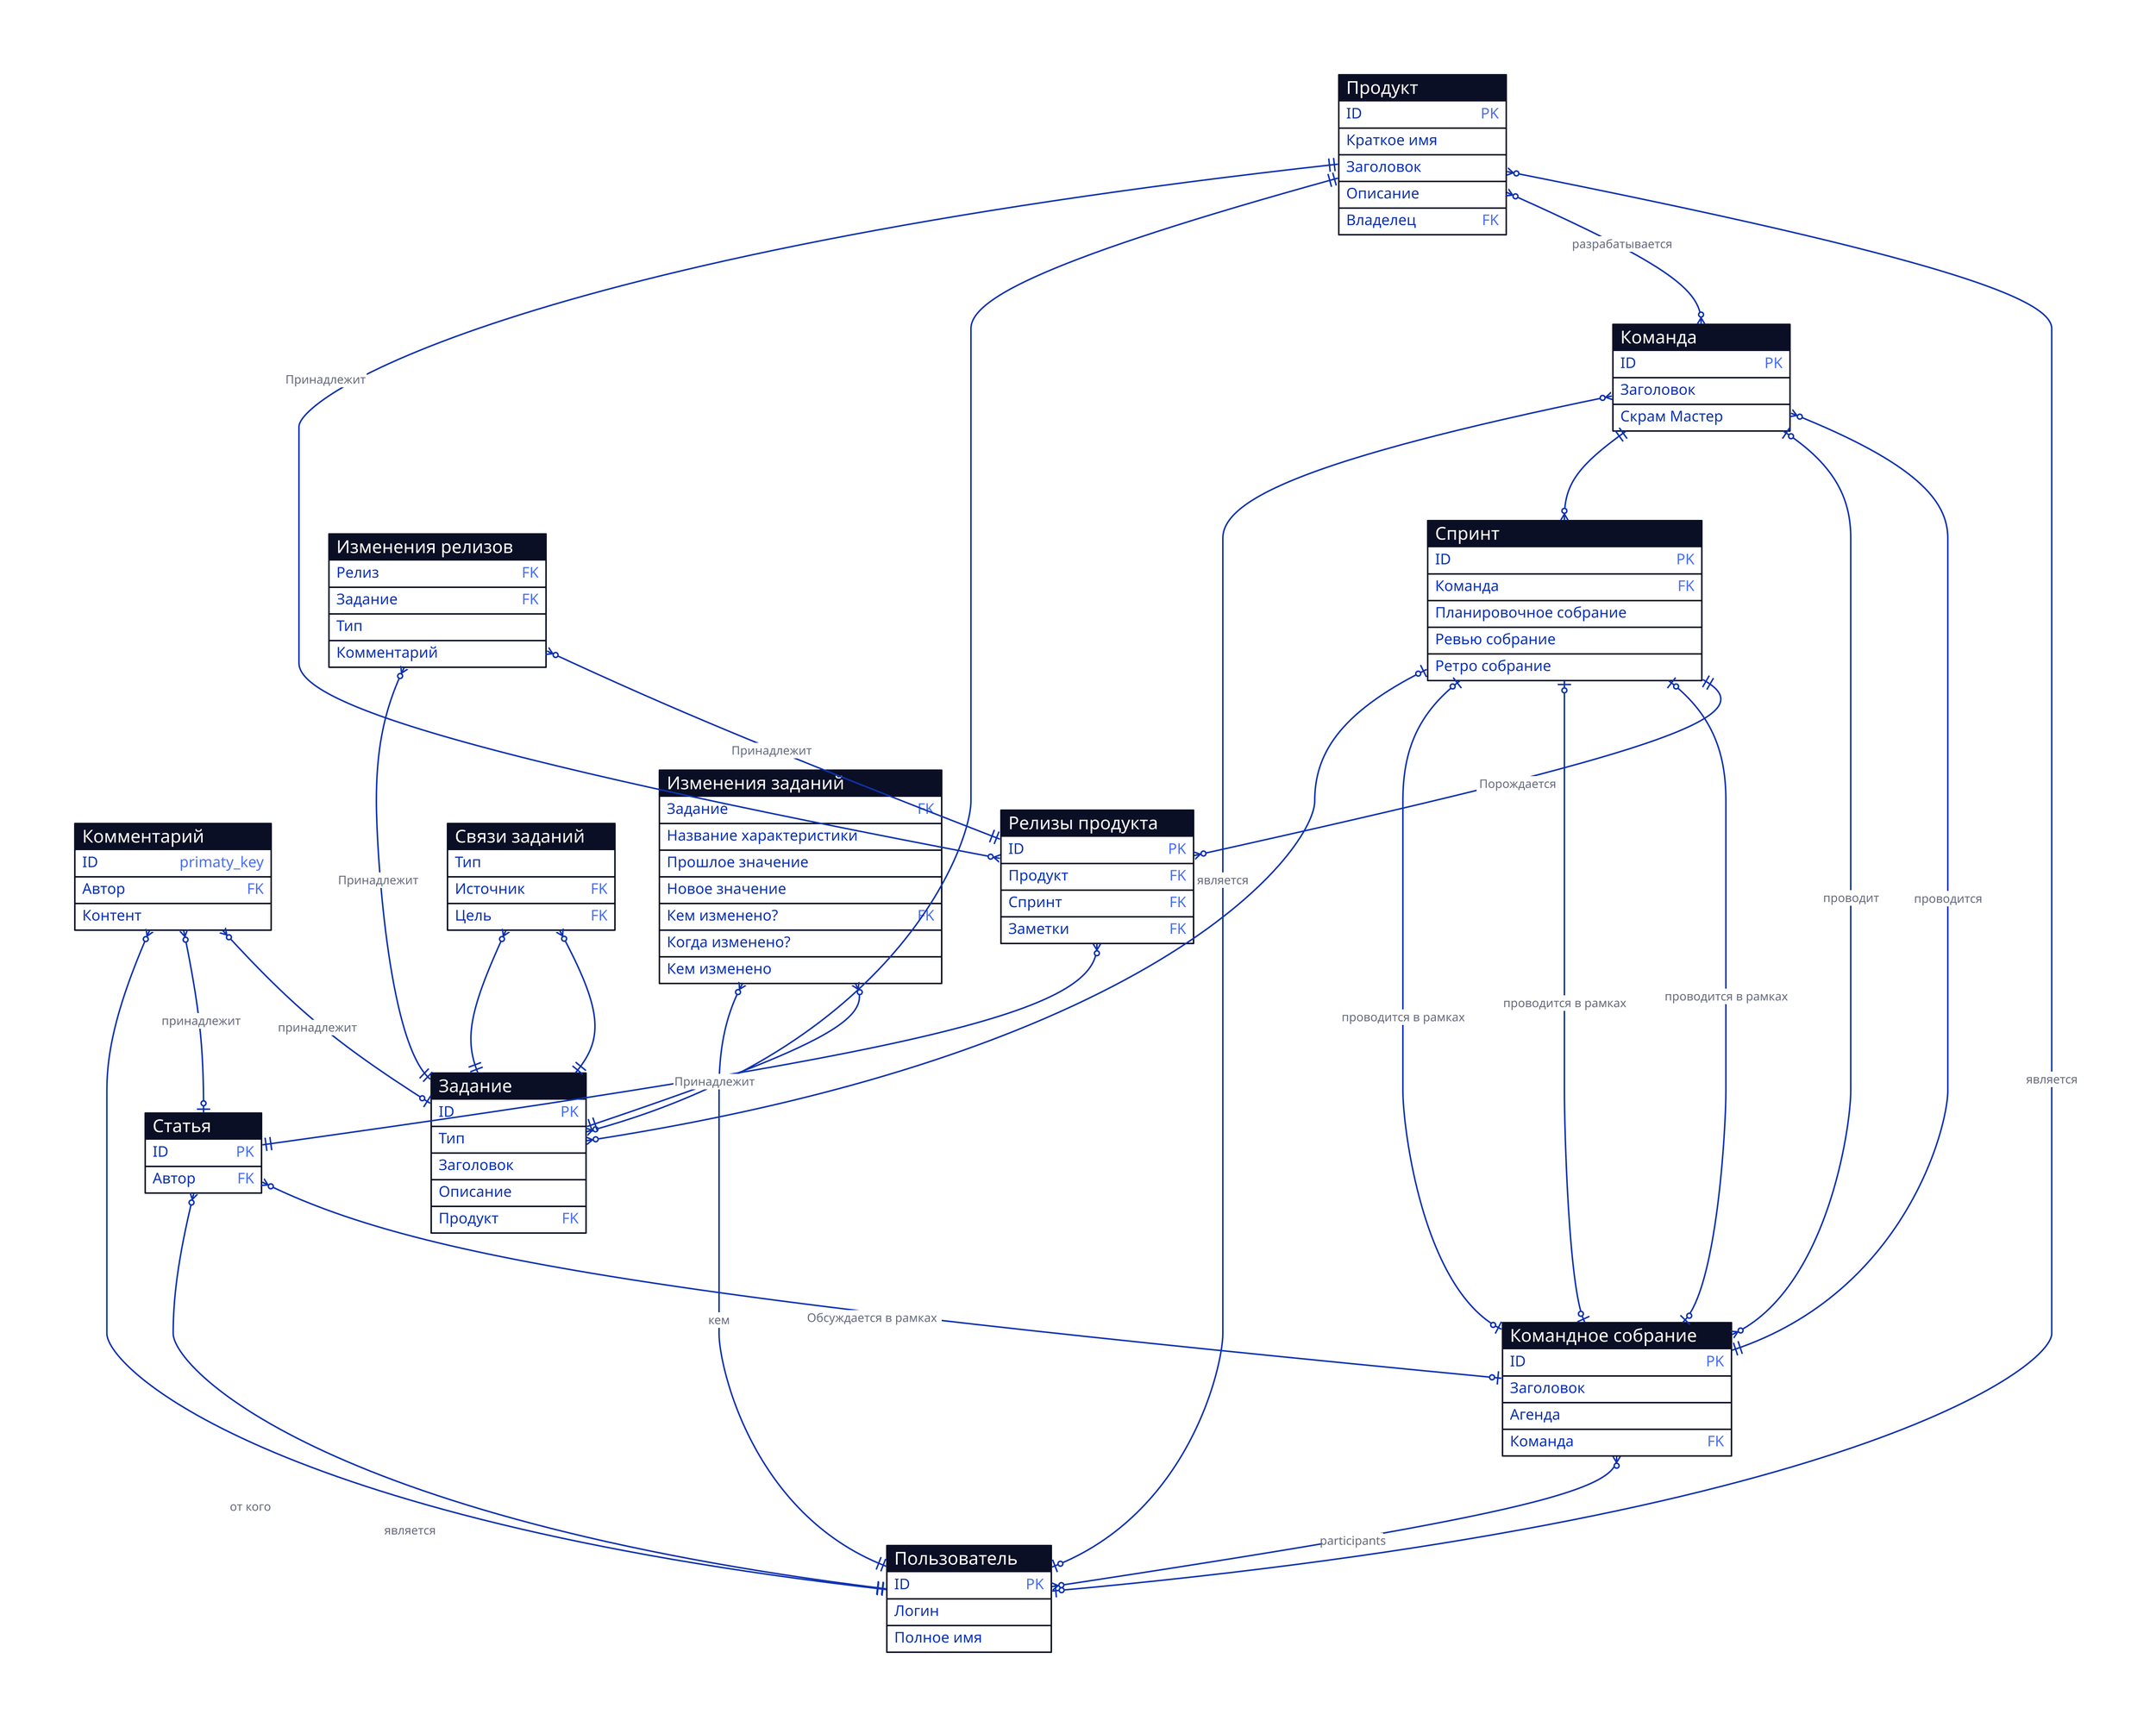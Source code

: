 Продукт: {
  shape: sql_table
  ID {constraint: primary_key}
  Краткое имя 
  Заголовок
  Описание
  Владелец {constraint: foreign_key}
}

Команда: {
  shape: sql_table
  ID {constraint: primary_key}
  Заголовок
  "Скрам Мастер"
}

Пользователь: {
  shape: sql_table
  ID {constraint: primary_key}
  Логин
  Полное имя
}

Спринт: {
  shape: sql_table
  ID {constraint: primary_key}
  Команда {constraint: foreign_key}
}

Комментарий: {
  shape: sql_table
  ID {constraint: primaty_key}
  Автор {constraint: foreign_key}
  Контент
}

"Командное собрание": {
  shape: sql_table
  ID {constraint: primary_key}
  Заголовок
  Агенда
  Команда {constraint: foreign_key}
}

Статья: {
  shape: sql_table
  ID {constraint: primary_key}
  Автор {constraint: foreign_key}
}

"Релизы продукта": {
  shape: sql_table
  ID: {constraint: primary_key}
  Продукт {constraint: foreign_key}
  Спринт  {constraint: foreign_key}
  Заметки {constraint: foreign_key}
}

"Релизы продукта".Заметки <-> Статья: Принадлежит {
  source-arrowhead: {
    shape: cf-many
  }
  target-arrowhead: {
    shape: cf-one-required
  }
}

"Изменения релизов": {
  shape: sql_table
  Релиз {constraint: foreign_key}
  Задание {constraint: foreign_key}
  Тип {tooltip: See keepachangelog.org}
  Комментарий
}

"Изменения релизов".Релиз <-> "Релизы продукта": Принадлежит {
  source-arrowhead: {
    shape: cf-many
  }
  target-arrowhead: {
    shape: cf-one-required
  }
}

"Изменения релизов".Задание <-> Задание: Принадлежит {
  source-arrowhead: {
    shape: cf-many
  }
  target-arrowhead: {
    shape: cf-one-required
  }
}

Спринт <-> "Релизы продукта".Спринт: Порождается {
  source-arrowhead: {
    shape: cf-one-required
  }
  target-arrowhead: {
    shape: cf-many
  }
}

"Релизы продукта".Продукт <-> Продукт: Принадлежит {
  source-arrowhead: {
    shape: cf-many
  }
  target-arrowhead: {
    shape: cf-one-required
  }
}

Статья <-> "Командное собрание": Обсуждается в рамках{
  source-arrowhead: {
    shape: cf-many
  }
  target-arrowhead: {
    shape: cf-one
  }
}

Статья.Автор <-> Пользователь: является {
  source-arrowhead: {
    shape: cf-many
  }
  target-arrowhead: {
    shape: cf-one-required
  }
}

Команда <-> "Командное собрание".Команда: проводится{
  source-arrowhead: {
    shape: cf-many
  }
  target-arrowhead: {
    shape: cf-one-required
  }
}

Спринт."Планировочное собрание" <-> "Командное собрание": проводится в рамках {
  source-arrowhead: {
    shape: cf-one
  }
  target-arrowhead: {
    shape: cf-one
  }
}

Спринт."Ревью собрание" <-> "Командное собрание": проводится в рамках {
  source-arrowhead: {
    shape: cf-one
  }
  target-arrowhead: {
    shape: cf-one
  }
}

Спринт."Ретро собрание" <-> "Командное собрание": проводится в рамках {
  source-arrowhead: {
    shape: cf-one
  }
  target-arrowhead: {
    shape: cf-one
  }
}

Команда <-> "Командное собрание": проводит {
  source-arrowhead: {
    shape: cf-one
  }
  target-arrowhead: {
    shape: cf-many
  }
}

"Командное собрание" <-> Пользователь: участвует {
  label: "participants"
  source-arrowhead: {
    shape: cf-many
  }
  target-arrowhead: {
    shape: cf-many
  }
}

Комментарий <-> Задание: принадлежит {
  source-arrowhead: {
    shape: cf-many
  }
  target-arrowhead: {
    shape: cf-one
  }
}

Комментарий <-> Статья: принадлежит {
  source-arrowhead: {
    shape: cf-many
  }
  target-arrowhead: {
    shape: cf-one
  }
}

Комментарий. <-> Пользователь: от кого {
  source-arrowhead: {
    shape: cf-many
  }
  target-arrowhead: {
    shape: cf-one-required
  }
}

Команда.ID <-> Спринт.Команда: {
  source-arrowhead: {
    shape: cf-one-required
  }
  target-arrowhead: {
    shape: cf-many
  }
}

Команда."Скрам Мастер" <-> Пользователь: является {
  source-arrowhead: {
    shape: cf-many
  }
  target-arrowhead: {
    shape: cf-one
  }
}

Продукт.Владелец <-> Пользователь: является {
  source-arrowhead: {
    shape: cf-many
  }
  target-arrowhead: {
    shape: cf-one
  }
}

Продукт <-> Команда: разрабатывается {
  source-arrowhead: {
    shape: cf-many
  }
  target-arrowhead: {
    shape: cf-many
  }
}

Задание: {
  shape: sql_table
  ID {constraint: primary_key}
  Тип
  Заголовок
  Описание
  Продукт {constraint: foreign_key}
}

"Связи заданий": {
  shape: sql_table
  Тип
  Источник {constraint: foreign_key}
  Цель {constraint: foreign_key}
}

"Связи заданий".Источник <-> Задание: {
  source-arrowhead: {
    shape: cf-many
  }
  target-arrowhead: {
    shape: cf-one-required
  }
}

"Связи заданий".Цель <-> Задание: {
  source-arrowhead: {
    shape: cf-many
  }
  target-arrowhead: {
    shape: cf-one-required
  }
}

Продукт.ID <-> Задание.Продукт: {
  source-arrowhead: {
    shape: cf-one-required
  }
  target-arrowhead: {
    shape: cf-many
  }
}

Спринт.ID <-> Задание.ID: {
  source-arrowhead: {
    shape: cf-one
  }
  target-arrowhead: {
    shape: cf-many
  }
}

"Изменения заданий": {
  shape: sql_table
  Задание {constraint: foreign_key}
  "Название характеристики" 
  "Прошлое значение"
  "Новое значение"
  "Кем изменено?" {constraint: foreign_key}
  "Когда изменено?"
}

"Изменения заданий".Задание <-> Задание: {
  target-arrowhead: {
    shape: cf-one-required
  }
  source-arrowhead: {
    shape: cf-many
  }
}
"Изменения заданий"."Кем изменено" <-> Пользователь: кем {
  target-arrowhead: {
    shape: cf-one-required
  }
  source-arrowhead: {
    shape: cf-many
  }
}
